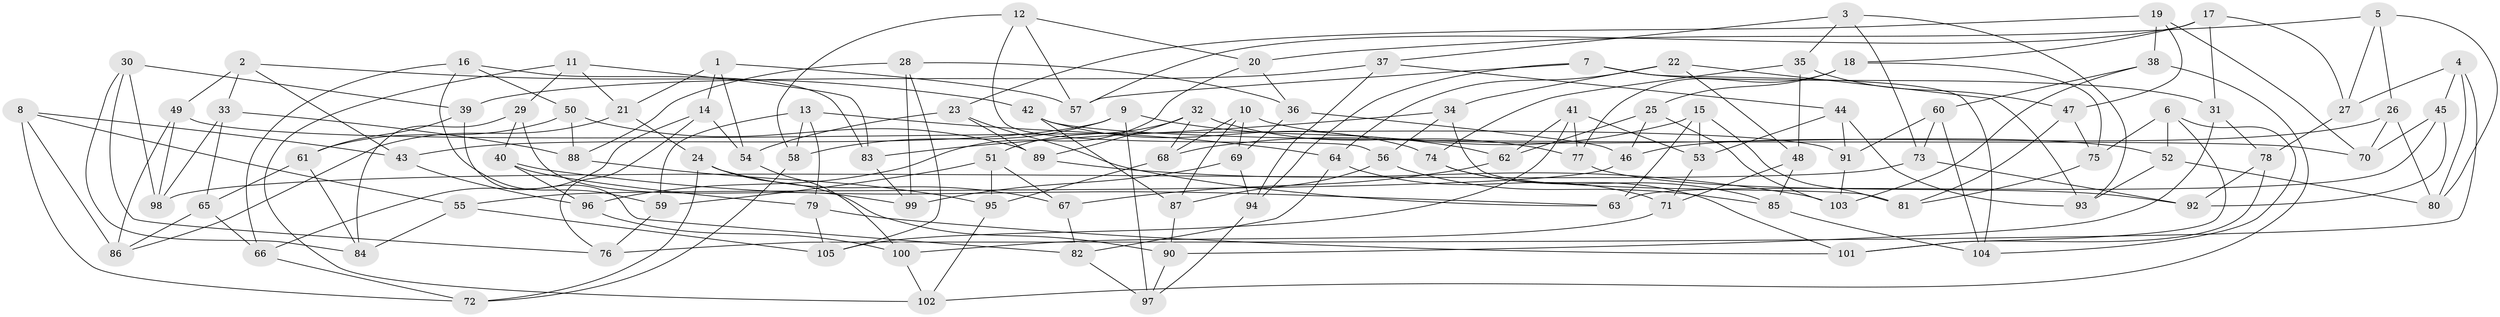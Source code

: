 // coarse degree distribution, {5: 0.09523809523809523, 6: 0.5714285714285714, 4: 0.3333333333333333}
// Generated by graph-tools (version 1.1) at 2025/52/02/27/25 19:52:28]
// undirected, 105 vertices, 210 edges
graph export_dot {
graph [start="1"]
  node [color=gray90,style=filled];
  1;
  2;
  3;
  4;
  5;
  6;
  7;
  8;
  9;
  10;
  11;
  12;
  13;
  14;
  15;
  16;
  17;
  18;
  19;
  20;
  21;
  22;
  23;
  24;
  25;
  26;
  27;
  28;
  29;
  30;
  31;
  32;
  33;
  34;
  35;
  36;
  37;
  38;
  39;
  40;
  41;
  42;
  43;
  44;
  45;
  46;
  47;
  48;
  49;
  50;
  51;
  52;
  53;
  54;
  55;
  56;
  57;
  58;
  59;
  60;
  61;
  62;
  63;
  64;
  65;
  66;
  67;
  68;
  69;
  70;
  71;
  72;
  73;
  74;
  75;
  76;
  77;
  78;
  79;
  80;
  81;
  82;
  83;
  84;
  85;
  86;
  87;
  88;
  89;
  90;
  91;
  92;
  93;
  94;
  95;
  96;
  97;
  98;
  99;
  100;
  101;
  102;
  103;
  104;
  105;
  1 -- 21;
  1 -- 54;
  1 -- 57;
  1 -- 14;
  2 -- 33;
  2 -- 49;
  2 -- 42;
  2 -- 43;
  3 -- 37;
  3 -- 35;
  3 -- 93;
  3 -- 73;
  4 -- 45;
  4 -- 80;
  4 -- 76;
  4 -- 27;
  5 -- 26;
  5 -- 27;
  5 -- 20;
  5 -- 80;
  6 -- 75;
  6 -- 104;
  6 -- 101;
  6 -- 52;
  7 -- 31;
  7 -- 57;
  7 -- 104;
  7 -- 94;
  8 -- 55;
  8 -- 86;
  8 -- 43;
  8 -- 72;
  9 -- 62;
  9 -- 58;
  9 -- 97;
  9 -- 43;
  10 -- 87;
  10 -- 68;
  10 -- 52;
  10 -- 69;
  11 -- 102;
  11 -- 29;
  11 -- 83;
  11 -- 21;
  12 -- 57;
  12 -- 56;
  12 -- 20;
  12 -- 58;
  13 -- 64;
  13 -- 79;
  13 -- 58;
  13 -- 59;
  14 -- 54;
  14 -- 66;
  14 -- 76;
  15 -- 81;
  15 -- 53;
  15 -- 68;
  15 -- 63;
  16 -- 50;
  16 -- 83;
  16 -- 66;
  16 -- 59;
  17 -- 18;
  17 -- 57;
  17 -- 27;
  17 -- 31;
  18 -- 25;
  18 -- 75;
  18 -- 77;
  19 -- 47;
  19 -- 38;
  19 -- 70;
  19 -- 23;
  20 -- 96;
  20 -- 36;
  21 -- 24;
  21 -- 86;
  22 -- 34;
  22 -- 48;
  22 -- 64;
  22 -- 93;
  23 -- 89;
  23 -- 54;
  23 -- 63;
  24 -- 67;
  24 -- 90;
  24 -- 72;
  25 -- 103;
  25 -- 46;
  25 -- 62;
  26 -- 46;
  26 -- 80;
  26 -- 70;
  27 -- 78;
  28 -- 88;
  28 -- 36;
  28 -- 99;
  28 -- 105;
  29 -- 99;
  29 -- 40;
  29 -- 84;
  30 -- 98;
  30 -- 76;
  30 -- 39;
  30 -- 84;
  31 -- 78;
  31 -- 90;
  32 -- 68;
  32 -- 51;
  32 -- 89;
  32 -- 77;
  33 -- 65;
  33 -- 88;
  33 -- 98;
  34 -- 56;
  34 -- 83;
  34 -- 81;
  35 -- 47;
  35 -- 48;
  35 -- 74;
  36 -- 69;
  36 -- 46;
  37 -- 44;
  37 -- 39;
  37 -- 94;
  38 -- 102;
  38 -- 60;
  38 -- 103;
  39 -- 82;
  39 -- 61;
  40 -- 79;
  40 -- 96;
  40 -- 63;
  41 -- 53;
  41 -- 62;
  41 -- 105;
  41 -- 77;
  42 -- 87;
  42 -- 74;
  42 -- 70;
  43 -- 96;
  44 -- 91;
  44 -- 53;
  44 -- 93;
  45 -- 63;
  45 -- 70;
  45 -- 92;
  46 -- 55;
  47 -- 75;
  47 -- 81;
  48 -- 85;
  48 -- 71;
  49 -- 91;
  49 -- 86;
  49 -- 98;
  50 -- 61;
  50 -- 88;
  50 -- 89;
  51 -- 59;
  51 -- 95;
  51 -- 67;
  52 -- 80;
  52 -- 93;
  53 -- 71;
  54 -- 100;
  55 -- 105;
  55 -- 84;
  56 -- 85;
  56 -- 87;
  58 -- 72;
  59 -- 76;
  60 -- 91;
  60 -- 104;
  60 -- 73;
  61 -- 84;
  61 -- 65;
  62 -- 67;
  64 -- 82;
  64 -- 71;
  65 -- 86;
  65 -- 66;
  66 -- 72;
  67 -- 82;
  68 -- 95;
  69 -- 94;
  69 -- 99;
  71 -- 100;
  73 -- 98;
  73 -- 92;
  74 -- 85;
  74 -- 101;
  75 -- 81;
  77 -- 92;
  78 -- 101;
  78 -- 92;
  79 -- 105;
  79 -- 101;
  82 -- 97;
  83 -- 99;
  85 -- 104;
  87 -- 90;
  88 -- 95;
  89 -- 103;
  90 -- 97;
  91 -- 103;
  94 -- 97;
  95 -- 102;
  96 -- 100;
  100 -- 102;
}
